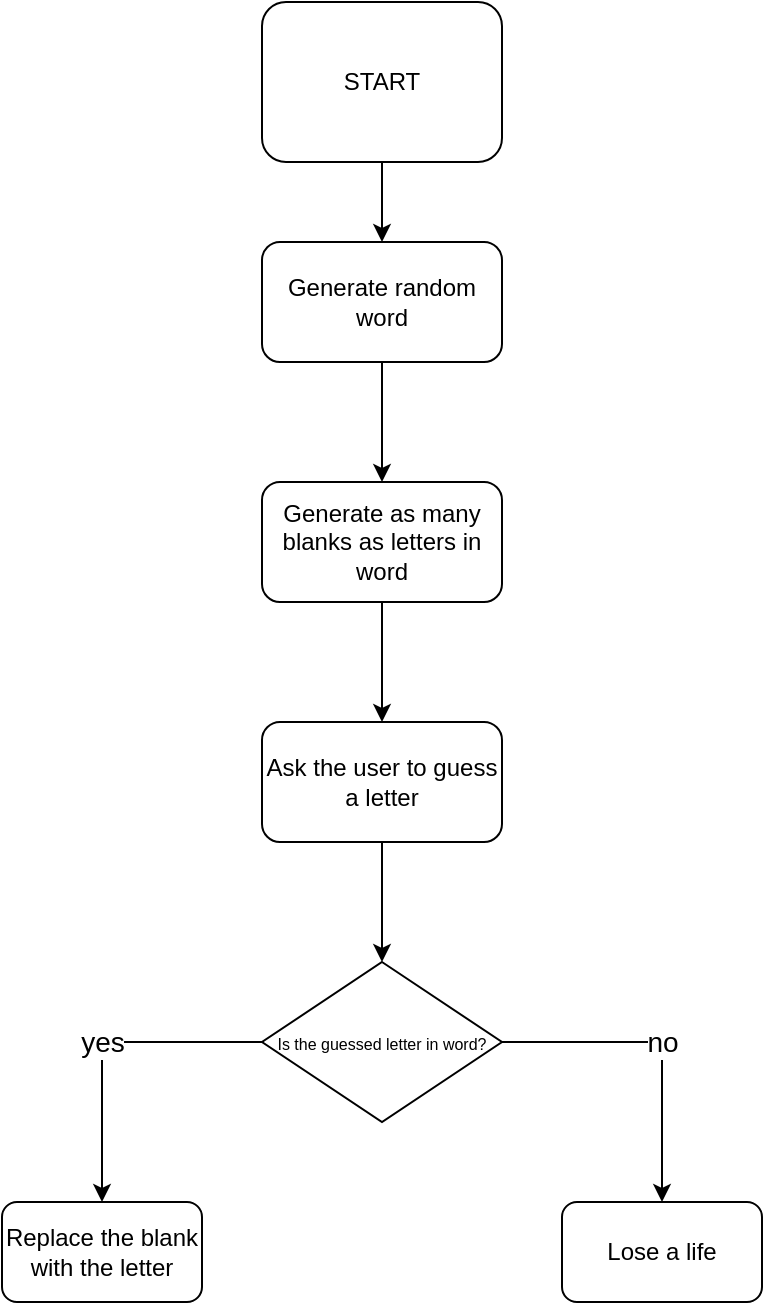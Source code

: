 <mxfile version="21.6.8" type="github">
  <diagram name="Página-1" id="x8MUQnhP3IldwEoLmFX_">
    <mxGraphModel dx="874" dy="446" grid="1" gridSize="10" guides="1" tooltips="1" connect="1" arrows="1" fold="1" page="1" pageScale="1" pageWidth="827" pageHeight="1169" math="0" shadow="0">
      <root>
        <mxCell id="0" />
        <mxCell id="1" parent="0" />
        <mxCell id="nJzOD07PDaq_rWd_04Af-46" style="edgeStyle=orthogonalEdgeStyle;rounded=0;orthogonalLoop=1;jettySize=auto;html=1;exitX=0.5;exitY=1;exitDx=0;exitDy=0;" edge="1" parent="1" source="nJzOD07PDaq_rWd_04Af-37" target="nJzOD07PDaq_rWd_04Af-42">
          <mxGeometry relative="1" as="geometry" />
        </mxCell>
        <mxCell id="nJzOD07PDaq_rWd_04Af-37" value="START" style="rounded=1;whiteSpace=wrap;html=1;" vertex="1" parent="1">
          <mxGeometry x="320" y="40" width="120" height="80" as="geometry" />
        </mxCell>
        <mxCell id="nJzOD07PDaq_rWd_04Af-47" style="edgeStyle=orthogonalEdgeStyle;rounded=0;orthogonalLoop=1;jettySize=auto;html=1;exitX=0.5;exitY=1;exitDx=0;exitDy=0;" edge="1" parent="1" source="nJzOD07PDaq_rWd_04Af-42" target="nJzOD07PDaq_rWd_04Af-43">
          <mxGeometry relative="1" as="geometry" />
        </mxCell>
        <mxCell id="nJzOD07PDaq_rWd_04Af-42" value="Generate random word" style="rounded=1;whiteSpace=wrap;html=1;" vertex="1" parent="1">
          <mxGeometry x="320" y="160" width="120" height="60" as="geometry" />
        </mxCell>
        <mxCell id="nJzOD07PDaq_rWd_04Af-48" style="edgeStyle=orthogonalEdgeStyle;rounded=0;orthogonalLoop=1;jettySize=auto;html=1;exitX=0.5;exitY=1;exitDx=0;exitDy=0;" edge="1" parent="1" source="nJzOD07PDaq_rWd_04Af-43" target="nJzOD07PDaq_rWd_04Af-44">
          <mxGeometry relative="1" as="geometry" />
        </mxCell>
        <mxCell id="nJzOD07PDaq_rWd_04Af-43" value="Generate as many blanks as letters in word" style="rounded=1;whiteSpace=wrap;html=1;" vertex="1" parent="1">
          <mxGeometry x="320" y="280" width="120" height="60" as="geometry" />
        </mxCell>
        <mxCell id="nJzOD07PDaq_rWd_04Af-49" style="edgeStyle=orthogonalEdgeStyle;rounded=0;orthogonalLoop=1;jettySize=auto;html=1;exitX=0.5;exitY=1;exitDx=0;exitDy=0;" edge="1" parent="1" source="nJzOD07PDaq_rWd_04Af-44" target="nJzOD07PDaq_rWd_04Af-45">
          <mxGeometry relative="1" as="geometry" />
        </mxCell>
        <mxCell id="nJzOD07PDaq_rWd_04Af-44" value="Ask the user to guess a letter" style="rounded=1;whiteSpace=wrap;html=1;" vertex="1" parent="1">
          <mxGeometry x="320" y="400" width="120" height="60" as="geometry" />
        </mxCell>
        <mxCell id="nJzOD07PDaq_rWd_04Af-50" value="&lt;font style=&quot;font-size: 14px;&quot;&gt;yes&lt;/font&gt;" style="edgeStyle=orthogonalEdgeStyle;rounded=0;orthogonalLoop=1;jettySize=auto;html=1;exitX=0;exitY=0.5;exitDx=0;exitDy=0;entryX=0.5;entryY=0;entryDx=0;entryDy=0;" edge="1" parent="1" source="nJzOD07PDaq_rWd_04Af-45" target="nJzOD07PDaq_rWd_04Af-52">
          <mxGeometry relative="1" as="geometry">
            <mxPoint x="240" y="640" as="targetPoint" />
          </mxGeometry>
        </mxCell>
        <mxCell id="nJzOD07PDaq_rWd_04Af-54" value="&lt;font style=&quot;font-size: 14px;&quot;&gt;no&lt;/font&gt;" style="edgeStyle=orthogonalEdgeStyle;rounded=0;orthogonalLoop=1;jettySize=auto;html=1;exitX=1;exitY=0.5;exitDx=0;exitDy=0;" edge="1" parent="1" source="nJzOD07PDaq_rWd_04Af-45" target="nJzOD07PDaq_rWd_04Af-55">
          <mxGeometry relative="1" as="geometry">
            <mxPoint x="520" y="640" as="targetPoint" />
          </mxGeometry>
        </mxCell>
        <mxCell id="nJzOD07PDaq_rWd_04Af-45" value="&lt;font style=&quot;font-size: 8px;&quot;&gt;Is the guessed letter in word?&lt;/font&gt;" style="rhombus;whiteSpace=wrap;html=1;" vertex="1" parent="1">
          <mxGeometry x="320" y="520" width="120" height="80" as="geometry" />
        </mxCell>
        <mxCell id="nJzOD07PDaq_rWd_04Af-52" value="Replace the blank with the letter" style="rounded=1;whiteSpace=wrap;html=1;" vertex="1" parent="1">
          <mxGeometry x="190" y="640" width="100" height="50" as="geometry" />
        </mxCell>
        <mxCell id="nJzOD07PDaq_rWd_04Af-55" value="Lose a life" style="rounded=1;whiteSpace=wrap;html=1;" vertex="1" parent="1">
          <mxGeometry x="470" y="640" width="100" height="50" as="geometry" />
        </mxCell>
      </root>
    </mxGraphModel>
  </diagram>
</mxfile>
